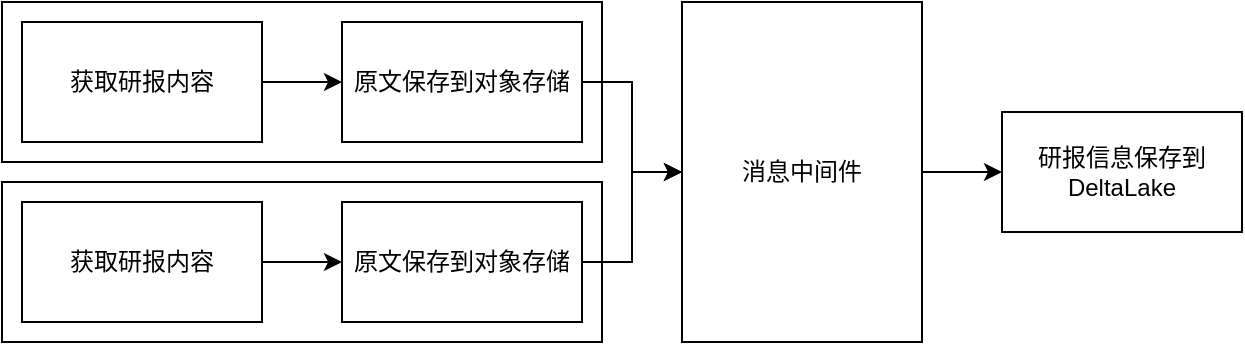 <mxfile version="16.5.3" type="github">
  <diagram id="ZuBokGSCKG7P1WRZckf8" name="第 1 页">
    <mxGraphModel dx="851" dy="315" grid="1" gridSize="10" guides="1" tooltips="1" connect="1" arrows="1" fold="1" page="1" pageScale="1" pageWidth="850" pageHeight="1100" math="0" shadow="0">
      <root>
        <mxCell id="0" />
        <mxCell id="1" parent="0" />
        <mxCell id="8kgRumulM-m7q1qhJVr6-7" value="" style="rounded=0;whiteSpace=wrap;html=1;" vertex="1" parent="1">
          <mxGeometry x="110" y="90" width="300" height="80" as="geometry" />
        </mxCell>
        <mxCell id="8kgRumulM-m7q1qhJVr6-1" style="edgeStyle=orthogonalEdgeStyle;rounded=0;orthogonalLoop=1;jettySize=auto;html=1;exitX=1;exitY=0.5;exitDx=0;exitDy=0;" edge="1" parent="1" source="8kgRumulM-m7q1qhJVr6-2" target="8kgRumulM-m7q1qhJVr6-4">
          <mxGeometry relative="1" as="geometry" />
        </mxCell>
        <mxCell id="8kgRumulM-m7q1qhJVr6-2" value="获取研报内容" style="rounded=0;whiteSpace=wrap;html=1;" vertex="1" parent="1">
          <mxGeometry x="120" y="100" width="120" height="60" as="geometry" />
        </mxCell>
        <mxCell id="8kgRumulM-m7q1qhJVr6-14" style="edgeStyle=orthogonalEdgeStyle;rounded=0;orthogonalLoop=1;jettySize=auto;html=1;exitX=1;exitY=0.5;exitDx=0;exitDy=0;entryX=0;entryY=0.5;entryDx=0;entryDy=0;" edge="1" parent="1" source="8kgRumulM-m7q1qhJVr6-4" target="8kgRumulM-m7q1qhJVr6-6">
          <mxGeometry relative="1" as="geometry" />
        </mxCell>
        <mxCell id="8kgRumulM-m7q1qhJVr6-4" value="原文保存到对象存储" style="rounded=0;whiteSpace=wrap;html=1;" vertex="1" parent="1">
          <mxGeometry x="280" y="100" width="120" height="60" as="geometry" />
        </mxCell>
        <mxCell id="8kgRumulM-m7q1qhJVr6-5" value="研报信息保存到DeltaLake" style="rounded=0;whiteSpace=wrap;html=1;" vertex="1" parent="1">
          <mxGeometry x="610" y="145" width="120" height="60" as="geometry" />
        </mxCell>
        <mxCell id="8kgRumulM-m7q1qhJVr6-16" style="edgeStyle=orthogonalEdgeStyle;rounded=0;orthogonalLoop=1;jettySize=auto;html=1;exitX=1;exitY=0.5;exitDx=0;exitDy=0;" edge="1" parent="1" source="8kgRumulM-m7q1qhJVr6-6" target="8kgRumulM-m7q1qhJVr6-5">
          <mxGeometry relative="1" as="geometry" />
        </mxCell>
        <mxCell id="8kgRumulM-m7q1qhJVr6-6" value="消息中间件" style="rounded=0;whiteSpace=wrap;html=1;" vertex="1" parent="1">
          <mxGeometry x="450" y="90" width="120" height="170" as="geometry" />
        </mxCell>
        <mxCell id="8kgRumulM-m7q1qhJVr6-9" value="" style="rounded=0;whiteSpace=wrap;html=1;" vertex="1" parent="1">
          <mxGeometry x="110" y="180" width="300" height="80" as="geometry" />
        </mxCell>
        <mxCell id="8kgRumulM-m7q1qhJVr6-10" style="edgeStyle=orthogonalEdgeStyle;rounded=0;orthogonalLoop=1;jettySize=auto;html=1;exitX=1;exitY=0.5;exitDx=0;exitDy=0;" edge="1" parent="1" source="8kgRumulM-m7q1qhJVr6-11" target="8kgRumulM-m7q1qhJVr6-12">
          <mxGeometry relative="1" as="geometry" />
        </mxCell>
        <mxCell id="8kgRumulM-m7q1qhJVr6-11" value="获取研报内容" style="rounded=0;whiteSpace=wrap;html=1;" vertex="1" parent="1">
          <mxGeometry x="120" y="190" width="120" height="60" as="geometry" />
        </mxCell>
        <mxCell id="8kgRumulM-m7q1qhJVr6-15" style="edgeStyle=orthogonalEdgeStyle;rounded=0;orthogonalLoop=1;jettySize=auto;html=1;exitX=1;exitY=0.5;exitDx=0;exitDy=0;" edge="1" parent="1" source="8kgRumulM-m7q1qhJVr6-12" target="8kgRumulM-m7q1qhJVr6-6">
          <mxGeometry relative="1" as="geometry" />
        </mxCell>
        <mxCell id="8kgRumulM-m7q1qhJVr6-12" value="原文保存到对象存储" style="rounded=0;whiteSpace=wrap;html=1;" vertex="1" parent="1">
          <mxGeometry x="280" y="190" width="120" height="60" as="geometry" />
        </mxCell>
      </root>
    </mxGraphModel>
  </diagram>
</mxfile>
